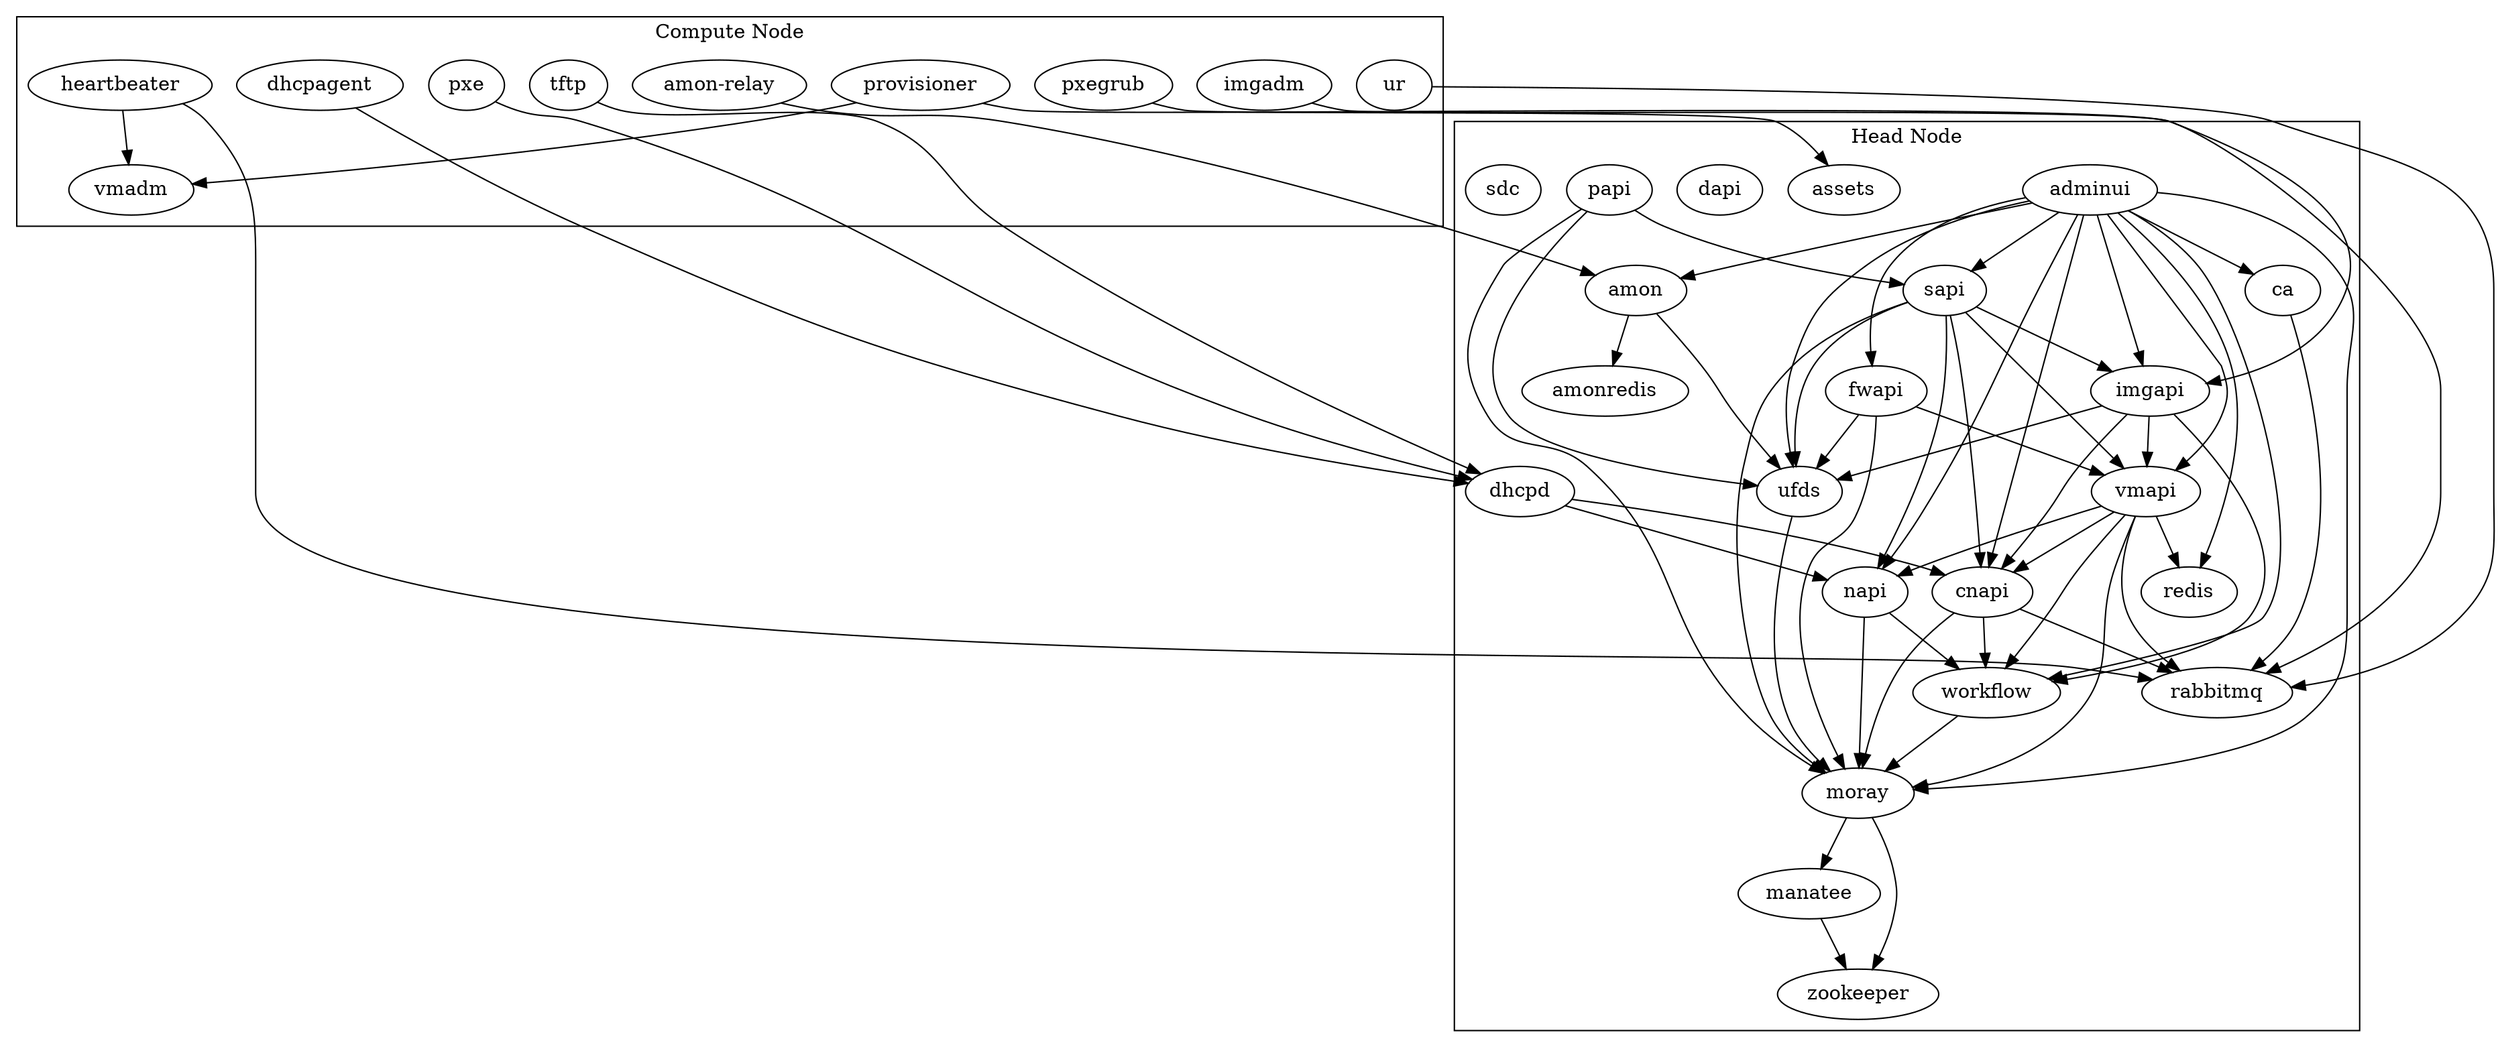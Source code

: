 digraph {
    subgraph cluster_0 {
        label="Head Node";
        adminui -> amon;
        adminui -> ca;
        adminui -> cnapi;
        adminui -> fwapi;
        adminui -> imgapi;
        adminui -> moray;
        adminui -> napi;
        adminui -> redis;
        adminui -> sapi;
        adminui -> ufds;
        adminui -> vmapi;
        adminui -> workflow;
        amon -> amonredis;
        amon -> ufds;
        assets;
        ca -> rabbitmq;
        cnapi -> moray;
        cnapi -> rabbitmq;
        cnapi -> workflow;
        dapi;
        dhcpd -> cnapi;
        dhcpd -> napi;
        fwapi -> moray;
        fwapi -> ufds;
        fwapi -> vmapi;
        imgapi -> cnapi;
        imgapi -> workflow;
        imgapi -> ufds;
        imgapi -> vmapi;
        manatee -> zookeeper;
        moray -> manatee;
        moray -> zookeeper;
        napi -> moray;
        napi -> workflow;
        papi -> moray;
        papi -> sapi;
        papi -> ufds;
        rabbitmq;
        redis;
        sapi -> cnapi;
        sapi -> imgapi;
        sapi -> moray;
        sapi -> napi;
        sapi -> ufds;
        sapi -> vmapi;
        sdc;
        ufds -> moray;
        vmapi -> cnapi;
        vmapi -> moray;
        vmapi -> napi;
        vmapi -> rabbitmq;
        vmapi -> redis;
        vmapi -> workflow;
        workflow -> moray;
        zookeeper;
    }
    subgraph cluster_1 {
        label="Compute Node";
        "amon-relay" -> amon;
        dhcpagent -> dhcpd;
        heartbeater -> rabbitmq;
        heartbeater -> vmadm;
        imgadm -> imgapi;
        provisioner -> rabbitmq;
        provisioner -> vmadm;
        pxe -> dhcpd;
        pxegrub -> assets;
        tftp -> dhcpd;
        ur -> rabbitmq;
        vmadm;
    }
}

